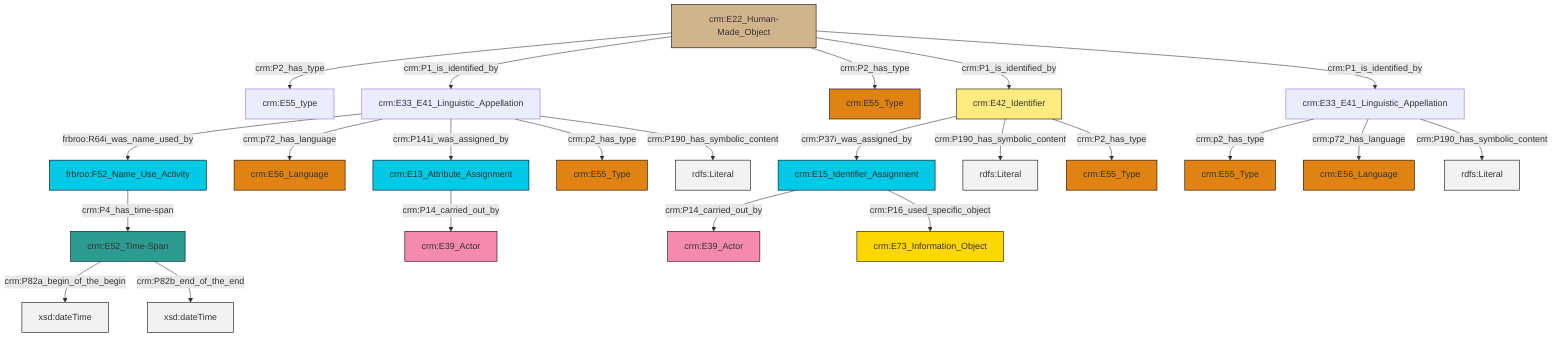 graph TD
classDef Literal fill:#f2f2f2,stroke:#000000;
classDef CRM_Entity fill:#FFFFFF,stroke:#000000;
classDef Temporal_Entity fill:#00C9E6, stroke:#000000;
classDef Type fill:#E18312, stroke:#000000;
classDef Time-Span fill:#2C9C91, stroke:#000000;
classDef Appellation fill:#FFEB7F, stroke:#000000;
classDef Place fill:#008836, stroke:#000000;
classDef Persistent_Item fill:#B266B2, stroke:#000000;
classDef Conceptual_Object fill:#FFD700, stroke:#000000;
classDef Physical_Thing fill:#D2B48C, stroke:#000000;
classDef Actor fill:#f58aad, stroke:#000000;
classDef PC_Classes fill:#4ce600, stroke:#000000;
classDef Multi fill:#cccccc,stroke:#000000;

0["crm:E22_Human-Made_Object"]:::Physical_Thing -->|crm:P2_has_type| 1["crm:E55_type"]:::Default
7["crm:E33_E41_Linguistic_Appellation"]:::Default -->|frbroo:R64i_was_name_used_by| 8["frbroo:F52_Name_Use_Activity"]:::Temporal_Entity
3["crm:E52_Time-Span"]:::Time-Span -->|crm:P82a_begin_of_the_begin| 14[xsd:dateTime]:::Literal
7["crm:E33_E41_Linguistic_Appellation"]:::Default -->|crm:p72_has_language| 15["crm:E56_Language"]:::Type
16["crm:E42_Identifier"]:::Appellation -->|crm:P37i_was_assigned_by| 17["crm:E15_Identifier_Assignment"]:::Temporal_Entity
12["crm:E33_E41_Linguistic_Appellation"]:::Default -->|crm:p2_has_type| 18["crm:E55_Type"]:::Type
7["crm:E33_E41_Linguistic_Appellation"]:::Default -->|crm:P141i_was_assigned_by| 24["crm:E13_Attribute_Assignment"]:::Temporal_Entity
24["crm:E13_Attribute_Assignment"]:::Temporal_Entity -->|crm:P14_carried_out_by| 5["crm:E39_Actor"]:::Actor
0["crm:E22_Human-Made_Object"]:::Physical_Thing -->|crm:P1_is_identified_by| 7["crm:E33_E41_Linguistic_Appellation"]:::Default
17["crm:E15_Identifier_Assignment"]:::Temporal_Entity -->|crm:P14_carried_out_by| 28["crm:E39_Actor"]:::Actor
8["frbroo:F52_Name_Use_Activity"]:::Temporal_Entity -->|crm:P4_has_time-span| 3["crm:E52_Time-Span"]:::Time-Span
7["crm:E33_E41_Linguistic_Appellation"]:::Default -->|crm:p2_has_type| 29["crm:E55_Type"]:::Type
16["crm:E42_Identifier"]:::Appellation -->|crm:P190_has_symbolic_content| 34[rdfs:Literal]:::Literal
3["crm:E52_Time-Span"]:::Time-Span -->|crm:P82b_end_of_the_end| 35[xsd:dateTime]:::Literal
17["crm:E15_Identifier_Assignment"]:::Temporal_Entity -->|crm:P16_used_specific_object| 36["crm:E73_Information_Object"]:::Conceptual_Object
12["crm:E33_E41_Linguistic_Appellation"]:::Default -->|crm:p72_has_language| 10["crm:E56_Language"]:::Type
0["crm:E22_Human-Made_Object"]:::Physical_Thing -->|crm:P2_has_type| 31["crm:E55_Type"]:::Type
7["crm:E33_E41_Linguistic_Appellation"]:::Default -->|crm:P190_has_symbolic_content| 39[rdfs:Literal]:::Literal
0["crm:E22_Human-Made_Object"]:::Physical_Thing -->|crm:P1_is_identified_by| 16["crm:E42_Identifier"]:::Appellation
0["crm:E22_Human-Made_Object"]:::Physical_Thing -->|crm:P1_is_identified_by| 12["crm:E33_E41_Linguistic_Appellation"]:::Default
12["crm:E33_E41_Linguistic_Appellation"]:::Default -->|crm:P190_has_symbolic_content| 41[rdfs:Literal]:::Literal
16["crm:E42_Identifier"]:::Appellation -->|crm:P2_has_type| 22["crm:E55_Type"]:::Type